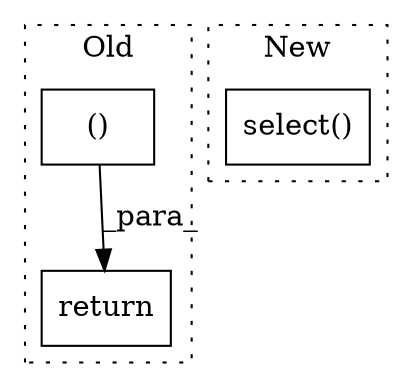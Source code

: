digraph G {
subgraph cluster0 {
1 [label="()" a="54" s="8440" l="7" shape="box"];
3 [label="return" a="93" s="8404" l="7" shape="box"];
label = "Old";
style="dotted";
}
subgraph cluster1 {
2 [label="select()" a="75" s="8290,8336" l="11,1" shape="box"];
label = "New";
style="dotted";
}
1 -> 3 [label="_para_"];
}
